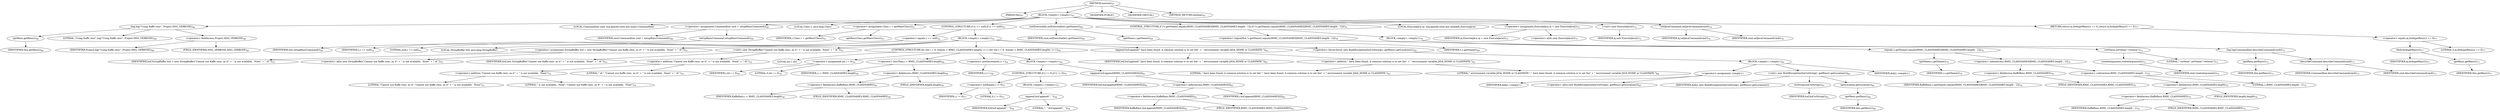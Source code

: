 digraph "execute" {  
"23" [label = <(METHOD,execute)<SUB>47</SUB>> ]
"4" [label = <(PARAM,this)<SUB>47</SUB>> ]
"24" [label = <(BLOCK,&lt;empty&gt;,&lt;empty&gt;)<SUB>47</SUB>> ]
"25" [label = <(log,log(&quot;Using Kaffe rmic&quot;, Project.MSG_VERBOSE))<SUB>48</SUB>> ]
"26" [label = <(getRmic,getRmic())<SUB>48</SUB>> ]
"3" [label = <(IDENTIFIER,this,getRmic())<SUB>48</SUB>> ]
"27" [label = <(LITERAL,&quot;Using Kaffe rmic&quot;,log(&quot;Using Kaffe rmic&quot;, Project.MSG_VERBOSE))<SUB>48</SUB>> ]
"28" [label = <(&lt;operator&gt;.fieldAccess,Project.MSG_VERBOSE)<SUB>48</SUB>> ]
"29" [label = <(IDENTIFIER,Project,log(&quot;Using Kaffe rmic&quot;, Project.MSG_VERBOSE))<SUB>48</SUB>> ]
"30" [label = <(FIELD_IDENTIFIER,MSG_VERBOSE,MSG_VERBOSE)<SUB>48</SUB>> ]
"31" [label = <(LOCAL,Commandline cmd: org.apache.tools.ant.types.Commandline)> ]
"32" [label = <(&lt;operator&gt;.assignment,Commandline cmd = setupRmicCommand())<SUB>49</SUB>> ]
"33" [label = <(IDENTIFIER,cmd,Commandline cmd = setupRmicCommand())<SUB>49</SUB>> ]
"34" [label = <(setupRmicCommand,setupRmicCommand())<SUB>49</SUB>> ]
"5" [label = <(IDENTIFIER,this,setupRmicCommand())<SUB>49</SUB>> ]
"35" [label = <(LOCAL,Class c: java.lang.Class)> ]
"36" [label = <(&lt;operator&gt;.assignment,Class c = getRmicClass())<SUB>51</SUB>> ]
"37" [label = <(IDENTIFIER,c,Class c = getRmicClass())<SUB>51</SUB>> ]
"38" [label = <(getRmicClass,getRmicClass())<SUB>51</SUB>> ]
"39" [label = <(CONTROL_STRUCTURE,if (c == null),if (c == null))<SUB>52</SUB>> ]
"40" [label = <(&lt;operator&gt;.equals,c == null)<SUB>52</SUB>> ]
"41" [label = <(IDENTIFIER,c,c == null)<SUB>52</SUB>> ]
"42" [label = <(LITERAL,null,c == null)<SUB>52</SUB>> ]
"43" [label = <(BLOCK,&lt;empty&gt;,&lt;empty&gt;)<SUB>52</SUB>> ]
"7" [label = <(LOCAL,StringBuffer buf: java.lang.StringBuffer)> ]
"44" [label = <(&lt;operator&gt;.assignment,StringBuffer buf = new StringBuffer(&quot;Cannot use Kaffe rmic, as it&quot; + &quot; is not available.  None&quot; + &quot; of &quot;))<SUB>53</SUB>> ]
"45" [label = <(IDENTIFIER,buf,StringBuffer buf = new StringBuffer(&quot;Cannot use Kaffe rmic, as it&quot; + &quot; is not available.  None&quot; + &quot; of &quot;))<SUB>53</SUB>> ]
"46" [label = <(&lt;operator&gt;.alloc,new StringBuffer(&quot;Cannot use Kaffe rmic, as it&quot; + &quot; is not available.  None&quot; + &quot; of &quot;))<SUB>53</SUB>> ]
"47" [label = <(&lt;init&gt;,new StringBuffer(&quot;Cannot use Kaffe rmic, as it&quot; + &quot; is not available.  None&quot; + &quot; of &quot;))<SUB>53</SUB>> ]
"6" [label = <(IDENTIFIER,buf,new StringBuffer(&quot;Cannot use Kaffe rmic, as it&quot; + &quot; is not available.  None&quot; + &quot; of &quot;))<SUB>53</SUB>> ]
"48" [label = <(&lt;operator&gt;.addition,&quot;Cannot use Kaffe rmic, as it&quot; + &quot; is not available.  None&quot; + &quot; of &quot;)<SUB>53</SUB>> ]
"49" [label = <(&lt;operator&gt;.addition,&quot;Cannot use Kaffe rmic, as it&quot; + &quot; is not available.  None&quot;)<SUB>53</SUB>> ]
"50" [label = <(LITERAL,&quot;Cannot use Kaffe rmic, as it&quot;,&quot;Cannot use Kaffe rmic, as it&quot; + &quot; is not available.  None&quot;)<SUB>53</SUB>> ]
"51" [label = <(LITERAL,&quot; is not available.  None&quot;,&quot;Cannot use Kaffe rmic, as it&quot; + &quot; is not available.  None&quot;)<SUB>54</SUB>> ]
"52" [label = <(LITERAL,&quot; of &quot;,&quot;Cannot use Kaffe rmic, as it&quot; + &quot; is not available.  None&quot; + &quot; of &quot;)<SUB>55</SUB>> ]
"53" [label = <(CONTROL_STRUCTURE,for (int i = 0; Some(i &lt; RMIC_CLASSNAMES.length); i++),for (int i = 0; Some(i &lt; RMIC_CLASSNAMES.length); i++))<SUB>56</SUB>> ]
"54" [label = <(LOCAL,int i: int)> ]
"55" [label = <(&lt;operator&gt;.assignment,int i = 0)<SUB>56</SUB>> ]
"56" [label = <(IDENTIFIER,i,int i = 0)<SUB>56</SUB>> ]
"57" [label = <(LITERAL,0,int i = 0)<SUB>56</SUB>> ]
"58" [label = <(&lt;operator&gt;.lessThan,i &lt; RMIC_CLASSNAMES.length)<SUB>56</SUB>> ]
"59" [label = <(IDENTIFIER,i,i &lt; RMIC_CLASSNAMES.length)<SUB>56</SUB>> ]
"60" [label = <(&lt;operator&gt;.fieldAccess,RMIC_CLASSNAMES.length)<SUB>56</SUB>> ]
"61" [label = <(&lt;operator&gt;.fieldAccess,KaffeRmic.RMIC_CLASSNAMES)<SUB>56</SUB>> ]
"62" [label = <(IDENTIFIER,KaffeRmic,i &lt; RMIC_CLASSNAMES.length)<SUB>56</SUB>> ]
"63" [label = <(FIELD_IDENTIFIER,RMIC_CLASSNAMES,RMIC_CLASSNAMES)<SUB>56</SUB>> ]
"64" [label = <(FIELD_IDENTIFIER,length,length)<SUB>56</SUB>> ]
"65" [label = <(&lt;operator&gt;.postIncrement,i++)<SUB>56</SUB>> ]
"66" [label = <(IDENTIFIER,i,i++)<SUB>56</SUB>> ]
"67" [label = <(BLOCK,&lt;empty&gt;,&lt;empty&gt;)<SUB>56</SUB>> ]
"68" [label = <(CONTROL_STRUCTURE,if (i != 0),if (i != 0))<SUB>57</SUB>> ]
"69" [label = <(&lt;operator&gt;.notEquals,i != 0)<SUB>57</SUB>> ]
"70" [label = <(IDENTIFIER,i,i != 0)<SUB>57</SUB>> ]
"71" [label = <(LITERAL,0,i != 0)<SUB>57</SUB>> ]
"72" [label = <(BLOCK,&lt;empty&gt;,&lt;empty&gt;)<SUB>57</SUB>> ]
"73" [label = <(append,buf.append(&quot;, &quot;))<SUB>58</SUB>> ]
"74" [label = <(IDENTIFIER,buf,buf.append(&quot;, &quot;))<SUB>58</SUB>> ]
"75" [label = <(LITERAL,&quot;, &quot;,buf.append(&quot;, &quot;))<SUB>58</SUB>> ]
"76" [label = <(append,buf.append(RMIC_CLASSNAMES[i]))<SUB>61</SUB>> ]
"77" [label = <(IDENTIFIER,buf,buf.append(RMIC_CLASSNAMES[i]))<SUB>61</SUB>> ]
"78" [label = <(&lt;operator&gt;.indexAccess,RMIC_CLASSNAMES[i])<SUB>61</SUB>> ]
"79" [label = <(&lt;operator&gt;.fieldAccess,KaffeRmic.RMIC_CLASSNAMES)<SUB>61</SUB>> ]
"80" [label = <(IDENTIFIER,KaffeRmic,buf.append(RMIC_CLASSNAMES[i]))<SUB>61</SUB>> ]
"81" [label = <(FIELD_IDENTIFIER,RMIC_CLASSNAMES,RMIC_CLASSNAMES)<SUB>61</SUB>> ]
"82" [label = <(IDENTIFIER,i,buf.append(RMIC_CLASSNAMES[i]))<SUB>61</SUB>> ]
"83" [label = <(append,buf.append(&quot; have been found. A common solution is to set the&quot; + &quot; environment variable JAVA_HOME or CLASSPATH.&quot;))<SUB>63</SUB>> ]
"84" [label = <(IDENTIFIER,buf,buf.append(&quot; have been found. A common solution is to set the&quot; + &quot; environment variable JAVA_HOME or CLASSPATH.&quot;))<SUB>63</SUB>> ]
"85" [label = <(&lt;operator&gt;.addition,&quot; have been found. A common solution is to set the&quot; + &quot; environment variable JAVA_HOME or CLASSPATH.&quot;)<SUB>63</SUB>> ]
"86" [label = <(LITERAL,&quot; have been found. A common solution is to set the&quot;,&quot; have been found. A common solution is to set the&quot; + &quot; environment variable JAVA_HOME or CLASSPATH.&quot;)<SUB>63</SUB>> ]
"87" [label = <(LITERAL,&quot; environment variable JAVA_HOME or CLASSPATH.&quot;,&quot; have been found. A common solution is to set the&quot; + &quot; environment variable JAVA_HOME or CLASSPATH.&quot;)<SUB>64</SUB>> ]
"88" [label = <(&lt;operator&gt;.throw,throw new BuildException(buf.toString(), getRmic().getLocation());)<SUB>65</SUB>> ]
"89" [label = <(BLOCK,&lt;empty&gt;,&lt;empty&gt;)<SUB>65</SUB>> ]
"90" [label = <(&lt;operator&gt;.assignment,&lt;empty&gt;)> ]
"91" [label = <(IDENTIFIER,$obj1,&lt;empty&gt;)> ]
"92" [label = <(&lt;operator&gt;.alloc,new BuildException(buf.toString(), getRmic().getLocation()))<SUB>65</SUB>> ]
"93" [label = <(&lt;init&gt;,new BuildException(buf.toString(), getRmic().getLocation()))<SUB>65</SUB>> ]
"94" [label = <(IDENTIFIER,$obj1,new BuildException(buf.toString(), getRmic().getLocation()))> ]
"95" [label = <(toString,buf.toString())<SUB>65</SUB>> ]
"96" [label = <(IDENTIFIER,buf,buf.toString())<SUB>65</SUB>> ]
"97" [label = <(getLocation,getLocation())<SUB>66</SUB>> ]
"98" [label = <(getRmic,getRmic())<SUB>66</SUB>> ]
"8" [label = <(IDENTIFIER,this,getRmic())<SUB>66</SUB>> ]
"99" [label = <(IDENTIFIER,$obj1,&lt;empty&gt;)> ]
"100" [label = <(setExecutable,setExecutable(c.getName()))<SUB>69</SUB>> ]
"101" [label = <(IDENTIFIER,cmd,setExecutable(c.getName()))<SUB>69</SUB>> ]
"102" [label = <(getName,c.getName())<SUB>69</SUB>> ]
"103" [label = <(IDENTIFIER,c,c.getName())<SUB>69</SUB>> ]
"104" [label = <(CONTROL_STRUCTURE,if (!c.getName().equals(RMIC_CLASSNAMES[RMIC_CLASSNAMES.length - 1])),if (!c.getName().equals(RMIC_CLASSNAMES[RMIC_CLASSNAMES.length - 1])))<SUB>70</SUB>> ]
"105" [label = <(&lt;operator&gt;.logicalNot,!c.getName().equals(RMIC_CLASSNAMES[RMIC_CLASSNAMES.length - 1]))<SUB>70</SUB>> ]
"106" [label = <(equals,c.getName().equals(RMIC_CLASSNAMES[RMIC_CLASSNAMES.length - 1]))<SUB>70</SUB>> ]
"107" [label = <(getName,c.getName())<SUB>70</SUB>> ]
"108" [label = <(IDENTIFIER,c,c.getName())<SUB>70</SUB>> ]
"109" [label = <(&lt;operator&gt;.indexAccess,RMIC_CLASSNAMES[RMIC_CLASSNAMES.length - 1])<SUB>70</SUB>> ]
"110" [label = <(&lt;operator&gt;.fieldAccess,KaffeRmic.RMIC_CLASSNAMES)<SUB>70</SUB>> ]
"111" [label = <(IDENTIFIER,KaffeRmic,c.getName().equals(RMIC_CLASSNAMES[RMIC_CLASSNAMES.length - 1]))<SUB>70</SUB>> ]
"112" [label = <(FIELD_IDENTIFIER,RMIC_CLASSNAMES,RMIC_CLASSNAMES)<SUB>70</SUB>> ]
"113" [label = <(&lt;operator&gt;.subtraction,RMIC_CLASSNAMES.length - 1)<SUB>70</SUB>> ]
"114" [label = <(&lt;operator&gt;.fieldAccess,RMIC_CLASSNAMES.length)<SUB>70</SUB>> ]
"115" [label = <(&lt;operator&gt;.fieldAccess,KaffeRmic.RMIC_CLASSNAMES)<SUB>70</SUB>> ]
"116" [label = <(IDENTIFIER,KaffeRmic,RMIC_CLASSNAMES.length - 1)<SUB>70</SUB>> ]
"117" [label = <(FIELD_IDENTIFIER,RMIC_CLASSNAMES,RMIC_CLASSNAMES)<SUB>70</SUB>> ]
"118" [label = <(FIELD_IDENTIFIER,length,length)<SUB>70</SUB>> ]
"119" [label = <(LITERAL,1,RMIC_CLASSNAMES.length - 1)<SUB>70</SUB>> ]
"120" [label = <(BLOCK,&lt;empty&gt;,&lt;empty&gt;)<SUB>70</SUB>> ]
"121" [label = <(setValue,setValue(&quot;-verbose&quot;))<SUB>72</SUB>> ]
"122" [label = <(createArgument,createArgument())<SUB>72</SUB>> ]
"123" [label = <(IDENTIFIER,cmd,createArgument())<SUB>72</SUB>> ]
"124" [label = <(LITERAL,&quot;-verbose&quot;,setValue(&quot;-verbose&quot;))<SUB>72</SUB>> ]
"125" [label = <(log,log(Commandline.describeCommand(cmd)))<SUB>73</SUB>> ]
"126" [label = <(getRmic,getRmic())<SUB>73</SUB>> ]
"9" [label = <(IDENTIFIER,this,getRmic())<SUB>73</SUB>> ]
"127" [label = <(describeCommand,describeCommand(cmd))<SUB>73</SUB>> ]
"128" [label = <(IDENTIFIER,Commandline,describeCommand(cmd))<SUB>73</SUB>> ]
"129" [label = <(IDENTIFIER,cmd,describeCommand(cmd))<SUB>73</SUB>> ]
"11" [label = <(LOCAL,ExecuteJava ej: org.apache.tools.ant.taskdefs.ExecuteJava)> ]
"130" [label = <(&lt;operator&gt;.assignment,ExecuteJava ej = new ExecuteJava())<SUB>75</SUB>> ]
"131" [label = <(IDENTIFIER,ej,ExecuteJava ej = new ExecuteJava())<SUB>75</SUB>> ]
"132" [label = <(&lt;operator&gt;.alloc,new ExecuteJava())<SUB>75</SUB>> ]
"133" [label = <(&lt;init&gt;,new ExecuteJava())<SUB>75</SUB>> ]
"10" [label = <(IDENTIFIER,ej,new ExecuteJava())<SUB>75</SUB>> ]
"134" [label = <(setJavaCommand,setJavaCommand(cmd))<SUB>76</SUB>> ]
"135" [label = <(IDENTIFIER,ej,setJavaCommand(cmd))<SUB>76</SUB>> ]
"136" [label = <(IDENTIFIER,cmd,setJavaCommand(cmd))<SUB>76</SUB>> ]
"137" [label = <(RETURN,return ej.fork(getRmic()) == 0;,return ej.fork(getRmic()) == 0;)<SUB>77</SUB>> ]
"138" [label = <(&lt;operator&gt;.equals,ej.fork(getRmic()) == 0)<SUB>77</SUB>> ]
"139" [label = <(fork,fork(getRmic()))<SUB>77</SUB>> ]
"140" [label = <(IDENTIFIER,ej,fork(getRmic()))<SUB>77</SUB>> ]
"141" [label = <(getRmic,getRmic())<SUB>77</SUB>> ]
"12" [label = <(IDENTIFIER,this,getRmic())<SUB>77</SUB>> ]
"142" [label = <(LITERAL,0,ej.fork(getRmic()) == 0)<SUB>77</SUB>> ]
"143" [label = <(MODIFIER,PUBLIC)> ]
"144" [label = <(MODIFIER,VIRTUAL)> ]
"145" [label = <(METHOD_RETURN,boolean)<SUB>47</SUB>> ]
  "23" -> "4" 
  "23" -> "24" 
  "23" -> "143" 
  "23" -> "144" 
  "23" -> "145" 
  "24" -> "25" 
  "24" -> "31" 
  "24" -> "32" 
  "24" -> "35" 
  "24" -> "36" 
  "24" -> "39" 
  "24" -> "100" 
  "24" -> "104" 
  "24" -> "11" 
  "24" -> "130" 
  "24" -> "133" 
  "24" -> "134" 
  "24" -> "137" 
  "25" -> "26" 
  "25" -> "27" 
  "25" -> "28" 
  "26" -> "3" 
  "28" -> "29" 
  "28" -> "30" 
  "32" -> "33" 
  "32" -> "34" 
  "34" -> "5" 
  "36" -> "37" 
  "36" -> "38" 
  "39" -> "40" 
  "39" -> "43" 
  "40" -> "41" 
  "40" -> "42" 
  "43" -> "7" 
  "43" -> "44" 
  "43" -> "47" 
  "43" -> "53" 
  "43" -> "83" 
  "43" -> "88" 
  "44" -> "45" 
  "44" -> "46" 
  "47" -> "6" 
  "47" -> "48" 
  "48" -> "49" 
  "48" -> "52" 
  "49" -> "50" 
  "49" -> "51" 
  "53" -> "54" 
  "53" -> "55" 
  "53" -> "58" 
  "53" -> "65" 
  "53" -> "67" 
  "55" -> "56" 
  "55" -> "57" 
  "58" -> "59" 
  "58" -> "60" 
  "60" -> "61" 
  "60" -> "64" 
  "61" -> "62" 
  "61" -> "63" 
  "65" -> "66" 
  "67" -> "68" 
  "67" -> "76" 
  "68" -> "69" 
  "68" -> "72" 
  "69" -> "70" 
  "69" -> "71" 
  "72" -> "73" 
  "73" -> "74" 
  "73" -> "75" 
  "76" -> "77" 
  "76" -> "78" 
  "78" -> "79" 
  "78" -> "82" 
  "79" -> "80" 
  "79" -> "81" 
  "83" -> "84" 
  "83" -> "85" 
  "85" -> "86" 
  "85" -> "87" 
  "88" -> "89" 
  "89" -> "90" 
  "89" -> "93" 
  "89" -> "99" 
  "90" -> "91" 
  "90" -> "92" 
  "93" -> "94" 
  "93" -> "95" 
  "93" -> "97" 
  "95" -> "96" 
  "97" -> "98" 
  "98" -> "8" 
  "100" -> "101" 
  "100" -> "102" 
  "102" -> "103" 
  "104" -> "105" 
  "104" -> "120" 
  "105" -> "106" 
  "106" -> "107" 
  "106" -> "109" 
  "107" -> "108" 
  "109" -> "110" 
  "109" -> "113" 
  "110" -> "111" 
  "110" -> "112" 
  "113" -> "114" 
  "113" -> "119" 
  "114" -> "115" 
  "114" -> "118" 
  "115" -> "116" 
  "115" -> "117" 
  "120" -> "121" 
  "120" -> "125" 
  "121" -> "122" 
  "121" -> "124" 
  "122" -> "123" 
  "125" -> "126" 
  "125" -> "127" 
  "126" -> "9" 
  "127" -> "128" 
  "127" -> "129" 
  "130" -> "131" 
  "130" -> "132" 
  "133" -> "10" 
  "134" -> "135" 
  "134" -> "136" 
  "137" -> "138" 
  "138" -> "139" 
  "138" -> "142" 
  "139" -> "140" 
  "139" -> "141" 
  "141" -> "12" 
}
